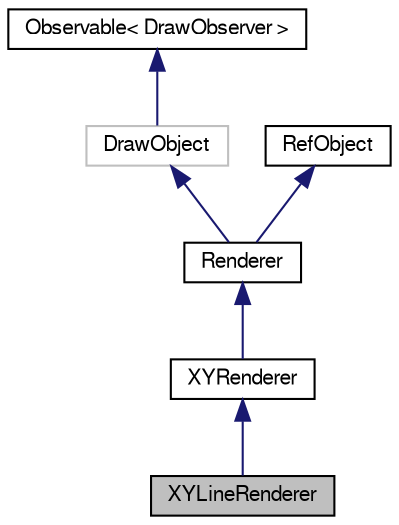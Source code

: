 digraph G
{
  bgcolor="transparent";
  edge [fontname="FreeSans",fontsize="10",labelfontname="FreeSans",labelfontsize="10"];
  node [fontname="FreeSans",fontsize="10",shape=record];
  Node1 [label="XYLineRenderer",height=0.2,width=0.4,color="black", fillcolor="grey75", style="filled" fontcolor="black"];
  Node2 -> Node1 [dir=back,color="midnightblue",fontsize="10",style="solid",fontname="FreeSans"];
  Node2 [label="XYRenderer",height=0.2,width=0.4,color="black",URL="$classXYRenderer.html"];
  Node3 -> Node2 [dir=back,color="midnightblue",fontsize="10",style="solid",fontname="FreeSans"];
  Node3 [label="Renderer",height=0.2,width=0.4,color="black",URL="$classRenderer.html"];
  Node4 -> Node3 [dir=back,color="midnightblue",fontsize="10",style="solid",fontname="FreeSans"];
  Node4 [label="DrawObject",height=0.2,width=0.4,color="grey75"];
  Node5 -> Node4 [dir=back,color="midnightblue",fontsize="10",style="solid",fontname="FreeSans"];
  Node5 [label="Observable\< DrawObserver \>",height=0.2,width=0.4,color="black",URL="$classObservable.html"];
  Node6 -> Node3 [dir=back,color="midnightblue",fontsize="10",style="solid",fontname="FreeSans"];
  Node6 [label="RefObject",height=0.2,width=0.4,color="black",URL="$classRefObject.html"];
}
